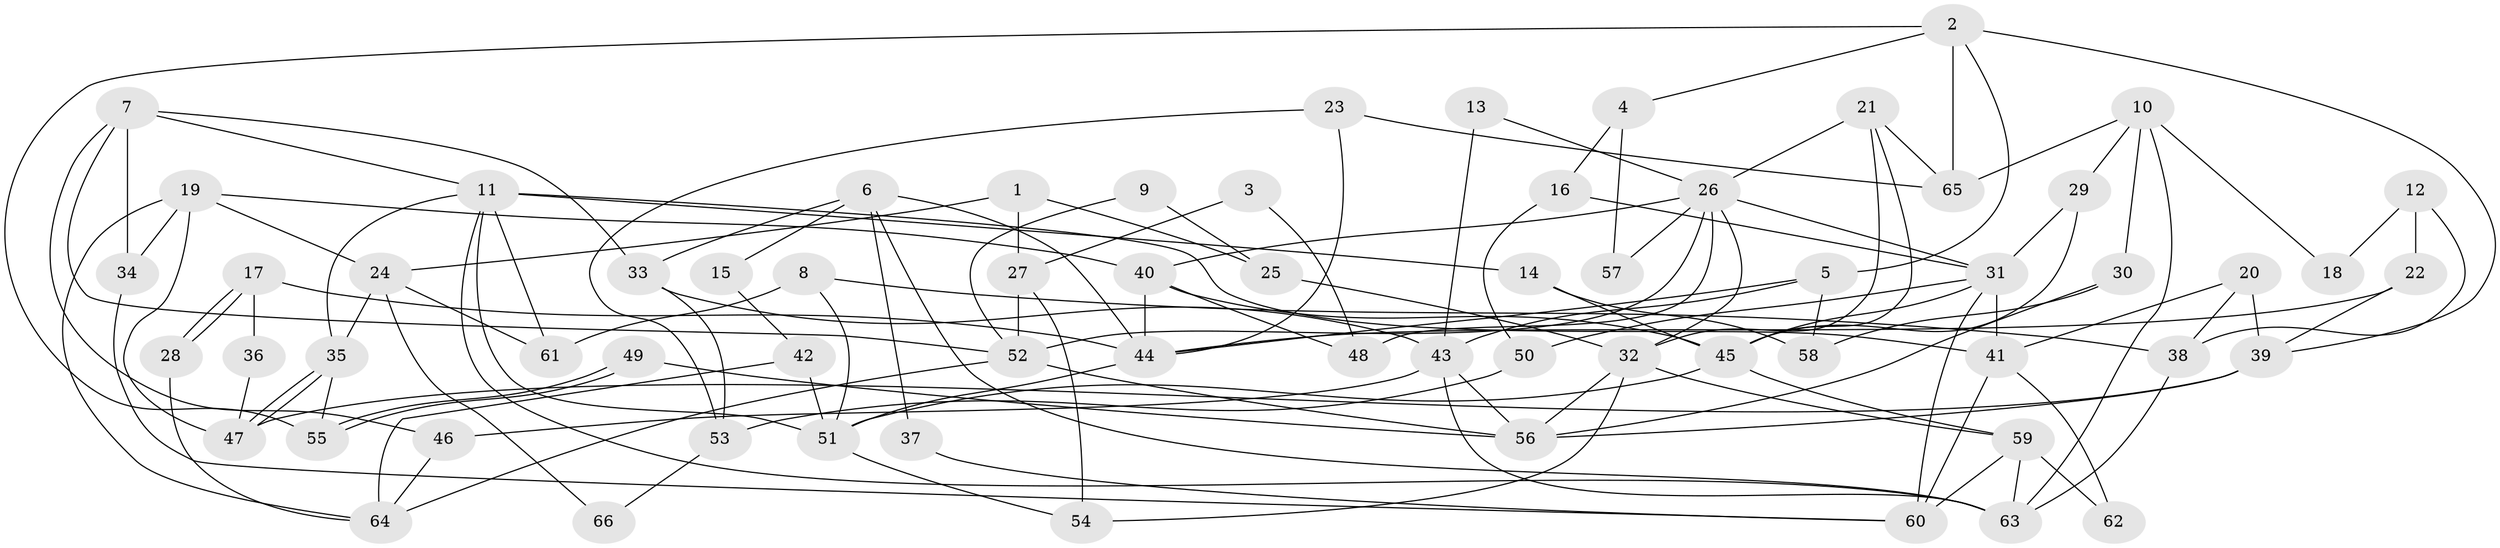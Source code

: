 // coarse degree distribution, {5: 0.18181818181818182, 3: 0.21212121212121213, 6: 0.12121212121212122, 12: 0.06060606060606061, 4: 0.15151515151515152, 13: 0.030303030303030304, 2: 0.15151515151515152, 10: 0.030303030303030304, 7: 0.030303030303030304, 1: 0.030303030303030304}
// Generated by graph-tools (version 1.1) at 2025/51/03/04/25 22:51:18]
// undirected, 66 vertices, 132 edges
graph export_dot {
  node [color=gray90,style=filled];
  1;
  2;
  3;
  4;
  5;
  6;
  7;
  8;
  9;
  10;
  11;
  12;
  13;
  14;
  15;
  16;
  17;
  18;
  19;
  20;
  21;
  22;
  23;
  24;
  25;
  26;
  27;
  28;
  29;
  30;
  31;
  32;
  33;
  34;
  35;
  36;
  37;
  38;
  39;
  40;
  41;
  42;
  43;
  44;
  45;
  46;
  47;
  48;
  49;
  50;
  51;
  52;
  53;
  54;
  55;
  56;
  57;
  58;
  59;
  60;
  61;
  62;
  63;
  64;
  65;
  66;
  1 -- 27;
  1 -- 24;
  1 -- 25;
  2 -- 39;
  2 -- 55;
  2 -- 4;
  2 -- 5;
  2 -- 65;
  3 -- 48;
  3 -- 27;
  4 -- 16;
  4 -- 57;
  5 -- 43;
  5 -- 44;
  5 -- 58;
  6 -- 44;
  6 -- 63;
  6 -- 15;
  6 -- 33;
  6 -- 37;
  7 -- 34;
  7 -- 33;
  7 -- 11;
  7 -- 46;
  7 -- 52;
  8 -- 51;
  8 -- 38;
  8 -- 61;
  9 -- 25;
  9 -- 52;
  10 -- 63;
  10 -- 65;
  10 -- 18;
  10 -- 29;
  10 -- 30;
  11 -- 14;
  11 -- 35;
  11 -- 41;
  11 -- 51;
  11 -- 61;
  11 -- 63;
  12 -- 22;
  12 -- 38;
  12 -- 18;
  13 -- 26;
  13 -- 43;
  14 -- 58;
  14 -- 45;
  15 -- 42;
  16 -- 31;
  16 -- 50;
  17 -- 28;
  17 -- 28;
  17 -- 44;
  17 -- 36;
  19 -- 40;
  19 -- 24;
  19 -- 34;
  19 -- 47;
  19 -- 64;
  20 -- 41;
  20 -- 39;
  20 -- 38;
  21 -- 32;
  21 -- 26;
  21 -- 45;
  21 -- 65;
  22 -- 44;
  22 -- 39;
  23 -- 44;
  23 -- 65;
  23 -- 53;
  24 -- 61;
  24 -- 35;
  24 -- 66;
  25 -- 32;
  26 -- 40;
  26 -- 31;
  26 -- 32;
  26 -- 48;
  26 -- 52;
  26 -- 57;
  27 -- 54;
  27 -- 52;
  28 -- 64;
  29 -- 31;
  29 -- 45;
  30 -- 56;
  30 -- 58;
  31 -- 60;
  31 -- 45;
  31 -- 41;
  31 -- 50;
  32 -- 56;
  32 -- 54;
  32 -- 59;
  33 -- 43;
  33 -- 53;
  34 -- 60;
  35 -- 47;
  35 -- 47;
  35 -- 55;
  36 -- 47;
  37 -- 60;
  38 -- 63;
  39 -- 47;
  39 -- 56;
  40 -- 45;
  40 -- 44;
  40 -- 48;
  41 -- 60;
  41 -- 62;
  42 -- 64;
  42 -- 51;
  43 -- 46;
  43 -- 63;
  43 -- 56;
  44 -- 51;
  45 -- 51;
  45 -- 59;
  46 -- 64;
  49 -- 55;
  49 -- 55;
  49 -- 56;
  50 -- 53;
  51 -- 54;
  52 -- 56;
  52 -- 64;
  53 -- 66;
  59 -- 60;
  59 -- 62;
  59 -- 63;
}
